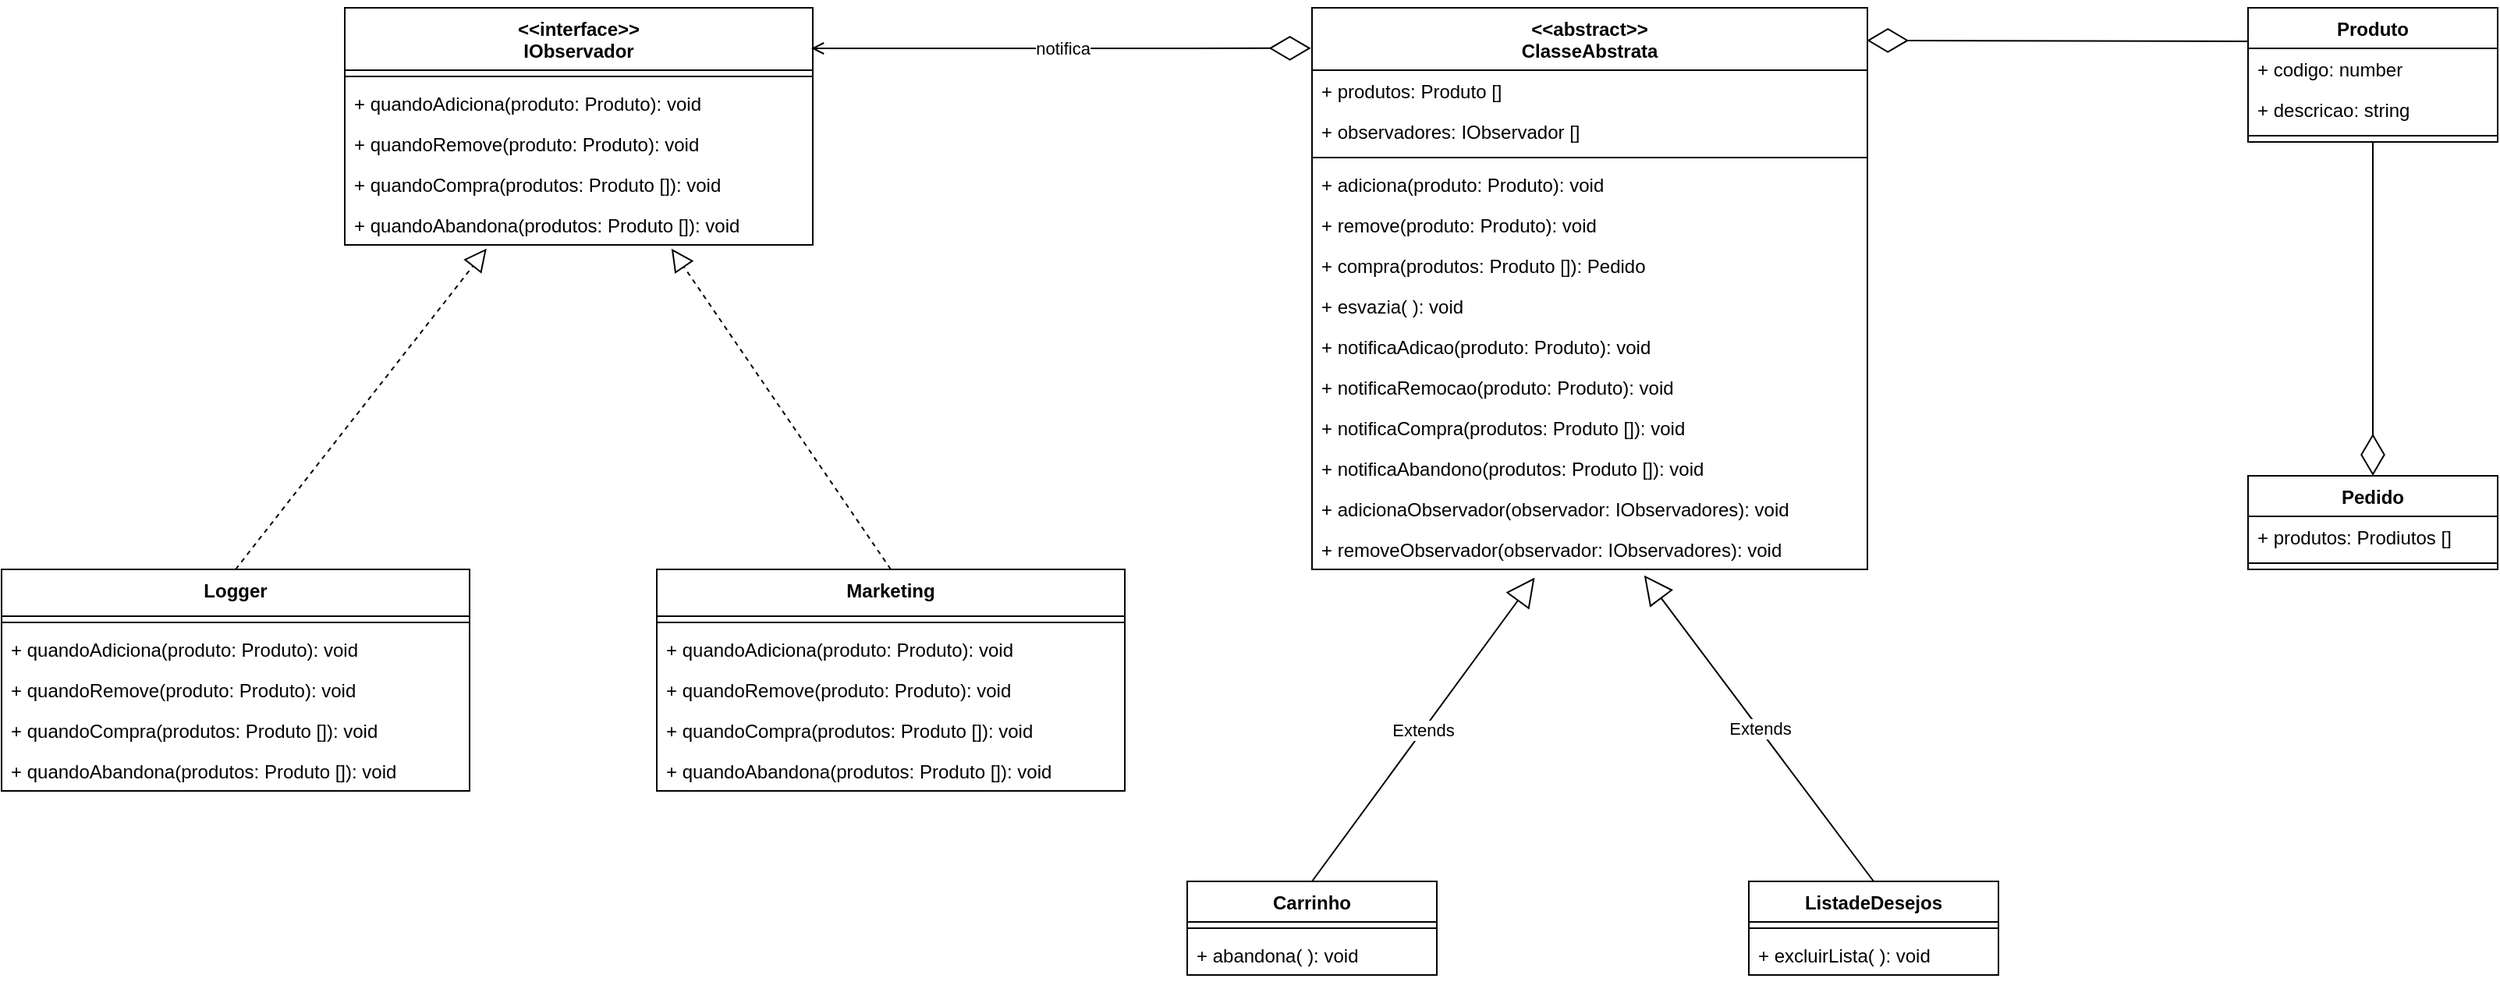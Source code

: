 <mxfile version="13.8.2" type="device"><diagram id="tEhihIEpnCSHaci2Pwks" name="Page-1"><mxGraphModel dx="2563" dy="2093" grid="1" gridSize="10" guides="1" tooltips="1" connect="1" arrows="1" fold="1" page="1" pageScale="1" pageWidth="827" pageHeight="1169" math="0" shadow="0"><root><mxCell id="0"/><mxCell id="1" parent="0"/><mxCell id="Hg4DrlZLeK08SlpGfj2v-16" value="Produto&#xA;" style="swimlane;fontStyle=1;align=center;verticalAlign=top;childLayout=stackLayout;horizontal=1;startSize=26;horizontalStack=0;resizeParent=1;resizeParentMax=0;resizeLast=0;collapsible=1;marginBottom=0;" parent="1" vertex="1"><mxGeometry x="760" width="160" height="86" as="geometry"/></mxCell><mxCell id="Hg4DrlZLeK08SlpGfj2v-17" value="+ codigo: number" style="text;strokeColor=none;fillColor=none;align=left;verticalAlign=top;spacingLeft=4;spacingRight=4;overflow=hidden;rotatable=0;points=[[0,0.5],[1,0.5]];portConstraint=eastwest;" parent="Hg4DrlZLeK08SlpGfj2v-16" vertex="1"><mxGeometry y="26" width="160" height="26" as="geometry"/></mxCell><mxCell id="Hg4DrlZLeK08SlpGfj2v-20" value="+ descricao: string" style="text;strokeColor=none;fillColor=none;align=left;verticalAlign=top;spacingLeft=4;spacingRight=4;overflow=hidden;rotatable=0;points=[[0,0.5],[1,0.5]];portConstraint=eastwest;" parent="Hg4DrlZLeK08SlpGfj2v-16" vertex="1"><mxGeometry y="52" width="160" height="26" as="geometry"/></mxCell><mxCell id="Hg4DrlZLeK08SlpGfj2v-18" value="" style="line;strokeWidth=1;fillColor=none;align=left;verticalAlign=middle;spacingTop=-1;spacingLeft=3;spacingRight=3;rotatable=0;labelPosition=right;points=[];portConstraint=eastwest;" parent="Hg4DrlZLeK08SlpGfj2v-16" vertex="1"><mxGeometry y="78" width="160" height="8" as="geometry"/></mxCell><mxCell id="Hg4DrlZLeK08SlpGfj2v-1" value="&lt;&lt;abstract&gt;&gt;&#xA;ClasseAbstrata&#xA;" style="swimlane;fontStyle=1;align=center;verticalAlign=top;childLayout=stackLayout;horizontal=1;startSize=40;horizontalStack=0;resizeParent=1;resizeParentMax=0;resizeLast=0;collapsible=1;marginBottom=0;" parent="1" vertex="1"><mxGeometry x="160" width="356" height="360" as="geometry"/></mxCell><mxCell id="Hg4DrlZLeK08SlpGfj2v-2" value="+ produtos: Produto []" style="text;strokeColor=none;fillColor=none;align=left;verticalAlign=top;spacingLeft=4;spacingRight=4;overflow=hidden;rotatable=0;points=[[0,0.5],[1,0.5]];portConstraint=eastwest;" parent="Hg4DrlZLeK08SlpGfj2v-1" vertex="1"><mxGeometry y="40" width="356" height="26" as="geometry"/></mxCell><mxCell id="Hg4DrlZLeK08SlpGfj2v-5" value="+ observadores: IObservador []" style="text;strokeColor=none;fillColor=none;align=left;verticalAlign=top;spacingLeft=4;spacingRight=4;overflow=hidden;rotatable=0;points=[[0,0.5],[1,0.5]];portConstraint=eastwest;" parent="Hg4DrlZLeK08SlpGfj2v-1" vertex="1"><mxGeometry y="66" width="356" height="26" as="geometry"/></mxCell><mxCell id="Hg4DrlZLeK08SlpGfj2v-3" value="" style="line;strokeWidth=1;fillColor=none;align=left;verticalAlign=middle;spacingTop=-1;spacingLeft=3;spacingRight=3;rotatable=0;labelPosition=right;points=[];portConstraint=eastwest;" parent="Hg4DrlZLeK08SlpGfj2v-1" vertex="1"><mxGeometry y="92" width="356" height="8" as="geometry"/></mxCell><mxCell id="Hg4DrlZLeK08SlpGfj2v-4" value="+ adiciona(produto: Produto): void" style="text;strokeColor=none;fillColor=none;align=left;verticalAlign=top;spacingLeft=4;spacingRight=4;overflow=hidden;rotatable=0;points=[[0,0.5],[1,0.5]];portConstraint=eastwest;" parent="Hg4DrlZLeK08SlpGfj2v-1" vertex="1"><mxGeometry y="100" width="356" height="26" as="geometry"/></mxCell><mxCell id="Hg4DrlZLeK08SlpGfj2v-6" value="+ remove(produto: Produto): void&#xA;" style="text;strokeColor=none;fillColor=none;align=left;verticalAlign=top;spacingLeft=4;spacingRight=4;overflow=hidden;rotatable=0;points=[[0,0.5],[1,0.5]];portConstraint=eastwest;" parent="Hg4DrlZLeK08SlpGfj2v-1" vertex="1"><mxGeometry y="126" width="356" height="26" as="geometry"/></mxCell><mxCell id="Hg4DrlZLeK08SlpGfj2v-7" value="+ compra(produtos: Produto []): Pedido" style="text;strokeColor=none;fillColor=none;align=left;verticalAlign=top;spacingLeft=4;spacingRight=4;overflow=hidden;rotatable=0;points=[[0,0.5],[1,0.5]];portConstraint=eastwest;" parent="Hg4DrlZLeK08SlpGfj2v-1" vertex="1"><mxGeometry y="152" width="356" height="26" as="geometry"/></mxCell><mxCell id="Hg4DrlZLeK08SlpGfj2v-8" value="+ esvazia( ): void" style="text;strokeColor=none;fillColor=none;align=left;verticalAlign=top;spacingLeft=4;spacingRight=4;overflow=hidden;rotatable=0;points=[[0,0.5],[1,0.5]];portConstraint=eastwest;" parent="Hg4DrlZLeK08SlpGfj2v-1" vertex="1"><mxGeometry y="178" width="356" height="26" as="geometry"/></mxCell><mxCell id="Hg4DrlZLeK08SlpGfj2v-10" value="+ notificaAdicao(produto: Produto): void&#xA;" style="text;strokeColor=none;fillColor=none;align=left;verticalAlign=top;spacingLeft=4;spacingRight=4;overflow=hidden;rotatable=0;points=[[0,0.5],[1,0.5]];portConstraint=eastwest;" parent="Hg4DrlZLeK08SlpGfj2v-1" vertex="1"><mxGeometry y="204" width="356" height="26" as="geometry"/></mxCell><mxCell id="Hg4DrlZLeK08SlpGfj2v-11" value="+ notificaRemocao(produto: Produto): void&#xA;" style="text;strokeColor=none;fillColor=none;align=left;verticalAlign=top;spacingLeft=4;spacingRight=4;overflow=hidden;rotatable=0;points=[[0,0.5],[1,0.5]];portConstraint=eastwest;" parent="Hg4DrlZLeK08SlpGfj2v-1" vertex="1"><mxGeometry y="230" width="356" height="26" as="geometry"/></mxCell><mxCell id="Hg4DrlZLeK08SlpGfj2v-12" value="+ notificaCompra(produtos: Produto []): void" style="text;strokeColor=none;fillColor=none;align=left;verticalAlign=top;spacingLeft=4;spacingRight=4;overflow=hidden;rotatable=0;points=[[0,0.5],[1,0.5]];portConstraint=eastwest;" parent="Hg4DrlZLeK08SlpGfj2v-1" vertex="1"><mxGeometry y="256" width="356" height="26" as="geometry"/></mxCell><mxCell id="Hg4DrlZLeK08SlpGfj2v-13" value="+ notificaAbandono(produtos: Produto []): void" style="text;strokeColor=none;fillColor=none;align=left;verticalAlign=top;spacingLeft=4;spacingRight=4;overflow=hidden;rotatable=0;points=[[0,0.5],[1,0.5]];portConstraint=eastwest;" parent="Hg4DrlZLeK08SlpGfj2v-1" vertex="1"><mxGeometry y="282" width="356" height="26" as="geometry"/></mxCell><mxCell id="Hg4DrlZLeK08SlpGfj2v-14" value="+ adicionaObservador(observador: IObservadores): void&#xA;" style="text;strokeColor=none;fillColor=none;align=left;verticalAlign=top;spacingLeft=4;spacingRight=4;overflow=hidden;rotatable=0;points=[[0,0.5],[1,0.5]];portConstraint=eastwest;" parent="Hg4DrlZLeK08SlpGfj2v-1" vertex="1"><mxGeometry y="308" width="356" height="26" as="geometry"/></mxCell><mxCell id="Hg4DrlZLeK08SlpGfj2v-15" value="+ removeObservador(observador: IObservadores): void" style="text;strokeColor=none;fillColor=none;align=left;verticalAlign=top;spacingLeft=4;spacingRight=4;overflow=hidden;rotatable=0;points=[[0,0.5],[1,0.5]];portConstraint=eastwest;" parent="Hg4DrlZLeK08SlpGfj2v-1" vertex="1"><mxGeometry y="334" width="356" height="26" as="geometry"/></mxCell><mxCell id="Hg4DrlZLeK08SlpGfj2v-26" value="" style="endArrow=diamondThin;endFill=0;endSize=24;html=1;exitX=0;exitY=0.25;exitDx=0;exitDy=0;entryX=0.999;entryY=0.058;entryDx=0;entryDy=0;entryPerimeter=0;" parent="1" source="Hg4DrlZLeK08SlpGfj2v-16" target="Hg4DrlZLeK08SlpGfj2v-1" edge="1"><mxGeometry width="160" relative="1" as="geometry"><mxPoint x="360" y="200" as="sourcePoint"/><mxPoint x="520" y="200" as="targetPoint"/></mxGeometry></mxCell><mxCell id="Hg4DrlZLeK08SlpGfj2v-27" value="" style="endArrow=diamondThin;endFill=0;endSize=24;html=1;entryX=0.5;entryY=0;entryDx=0;entryDy=0;exitX=0.5;exitY=1;exitDx=0;exitDy=0;" parent="1" source="Hg4DrlZLeK08SlpGfj2v-16" target="Hg4DrlZLeK08SlpGfj2v-21" edge="1"><mxGeometry width="160" relative="1" as="geometry"><mxPoint x="360" y="200" as="sourcePoint"/><mxPoint x="520" y="200" as="targetPoint"/></mxGeometry></mxCell><mxCell id="Hg4DrlZLeK08SlpGfj2v-21" value="Pedido" style="swimlane;fontStyle=1;align=center;verticalAlign=top;childLayout=stackLayout;horizontal=1;startSize=26;horizontalStack=0;resizeParent=1;resizeParentMax=0;resizeLast=0;collapsible=1;marginBottom=0;" parent="1" vertex="1"><mxGeometry x="760" y="300" width="160" height="60" as="geometry"/></mxCell><mxCell id="Hg4DrlZLeK08SlpGfj2v-22" value="+ produtos: Prodiutos []" style="text;strokeColor=none;fillColor=none;align=left;verticalAlign=top;spacingLeft=4;spacingRight=4;overflow=hidden;rotatable=0;points=[[0,0.5],[1,0.5]];portConstraint=eastwest;" parent="Hg4DrlZLeK08SlpGfj2v-21" vertex="1"><mxGeometry y="26" width="160" height="26" as="geometry"/></mxCell><mxCell id="Hg4DrlZLeK08SlpGfj2v-23" value="" style="line;strokeWidth=1;fillColor=none;align=left;verticalAlign=middle;spacingTop=-1;spacingLeft=3;spacingRight=3;rotatable=0;labelPosition=right;points=[];portConstraint=eastwest;" parent="Hg4DrlZLeK08SlpGfj2v-21" vertex="1"><mxGeometry y="52" width="160" height="8" as="geometry"/></mxCell><mxCell id="Hg4DrlZLeK08SlpGfj2v-28" value="ListadeDesejos" style="swimlane;fontStyle=1;align=center;verticalAlign=top;childLayout=stackLayout;horizontal=1;startSize=26;horizontalStack=0;resizeParent=1;resizeParentMax=0;resizeLast=0;collapsible=1;marginBottom=0;" parent="1" vertex="1"><mxGeometry x="440" y="560" width="160" height="60" as="geometry"/></mxCell><mxCell id="Hg4DrlZLeK08SlpGfj2v-30" value="" style="line;strokeWidth=1;fillColor=none;align=left;verticalAlign=middle;spacingTop=-1;spacingLeft=3;spacingRight=3;rotatable=0;labelPosition=right;points=[];portConstraint=eastwest;" parent="Hg4DrlZLeK08SlpGfj2v-28" vertex="1"><mxGeometry y="26" width="160" height="8" as="geometry"/></mxCell><mxCell id="Hg4DrlZLeK08SlpGfj2v-31" value="+ excluirLista( ): void" style="text;strokeColor=none;fillColor=none;align=left;verticalAlign=top;spacingLeft=4;spacingRight=4;overflow=hidden;rotatable=0;points=[[0,0.5],[1,0.5]];portConstraint=eastwest;" parent="Hg4DrlZLeK08SlpGfj2v-28" vertex="1"><mxGeometry y="34" width="160" height="26" as="geometry"/></mxCell><mxCell id="Hg4DrlZLeK08SlpGfj2v-32" value="Carrinho" style="swimlane;fontStyle=1;align=center;verticalAlign=top;childLayout=stackLayout;horizontal=1;startSize=26;horizontalStack=0;resizeParent=1;resizeParentMax=0;resizeLast=0;collapsible=1;marginBottom=0;" parent="1" vertex="1"><mxGeometry x="80" y="560" width="160" height="60" as="geometry"/></mxCell><mxCell id="Hg4DrlZLeK08SlpGfj2v-34" value="" style="line;strokeWidth=1;fillColor=none;align=left;verticalAlign=middle;spacingTop=-1;spacingLeft=3;spacingRight=3;rotatable=0;labelPosition=right;points=[];portConstraint=eastwest;" parent="Hg4DrlZLeK08SlpGfj2v-32" vertex="1"><mxGeometry y="26" width="160" height="8" as="geometry"/></mxCell><mxCell id="Hg4DrlZLeK08SlpGfj2v-35" value="+ abandona( ): void" style="text;strokeColor=none;fillColor=none;align=left;verticalAlign=top;spacingLeft=4;spacingRight=4;overflow=hidden;rotatable=0;points=[[0,0.5],[1,0.5]];portConstraint=eastwest;" parent="Hg4DrlZLeK08SlpGfj2v-32" vertex="1"><mxGeometry y="34" width="160" height="26" as="geometry"/></mxCell><mxCell id="Hg4DrlZLeK08SlpGfj2v-36" value="Extends" style="endArrow=block;endSize=16;endFill=0;html=1;exitX=0.5;exitY=0;exitDx=0;exitDy=0;entryX=0.401;entryY=1.203;entryDx=0;entryDy=0;entryPerimeter=0;" parent="1" source="Hg4DrlZLeK08SlpGfj2v-32" target="Hg4DrlZLeK08SlpGfj2v-15" edge="1"><mxGeometry width="160" relative="1" as="geometry"><mxPoint x="290" y="370" as="sourcePoint"/><mxPoint x="450" y="370" as="targetPoint"/></mxGeometry></mxCell><mxCell id="Hg4DrlZLeK08SlpGfj2v-37" value="Extends" style="endArrow=block;endSize=16;endFill=0;html=1;exitX=0.5;exitY=0;exitDx=0;exitDy=0;entryX=0.598;entryY=1.148;entryDx=0;entryDy=0;entryPerimeter=0;" parent="1" source="Hg4DrlZLeK08SlpGfj2v-28" target="Hg4DrlZLeK08SlpGfj2v-15" edge="1"><mxGeometry width="160" relative="1" as="geometry"><mxPoint x="290" y="370" as="sourcePoint"/><mxPoint x="450" y="370" as="targetPoint"/></mxGeometry></mxCell><mxCell id="15q0CDgywUomd0iVphZ5-1" value="&lt;&lt;interface&gt;&gt;&#xA;IObservador" style="swimlane;fontStyle=1;align=center;verticalAlign=top;childLayout=stackLayout;horizontal=1;startSize=40;horizontalStack=0;resizeParent=1;resizeParentMax=0;resizeLast=0;collapsible=1;marginBottom=0;" vertex="1" parent="1"><mxGeometry x="-460" width="300" height="152" as="geometry"/></mxCell><mxCell id="15q0CDgywUomd0iVphZ5-3" value="" style="line;strokeWidth=1;fillColor=none;align=left;verticalAlign=middle;spacingTop=-1;spacingLeft=3;spacingRight=3;rotatable=0;labelPosition=right;points=[];portConstraint=eastwest;" vertex="1" parent="15q0CDgywUomd0iVphZ5-1"><mxGeometry y="40" width="300" height="8" as="geometry"/></mxCell><mxCell id="15q0CDgywUomd0iVphZ5-4" value="+ quandoAdiciona(produto: Produto): void" style="text;strokeColor=none;fillColor=none;align=left;verticalAlign=top;spacingLeft=4;spacingRight=4;overflow=hidden;rotatable=0;points=[[0,0.5],[1,0.5]];portConstraint=eastwest;" vertex="1" parent="15q0CDgywUomd0iVphZ5-1"><mxGeometry y="48" width="300" height="26" as="geometry"/></mxCell><mxCell id="15q0CDgywUomd0iVphZ5-8" value="+ quandoRemove(produto: Produto): void" style="text;strokeColor=none;fillColor=none;align=left;verticalAlign=top;spacingLeft=4;spacingRight=4;overflow=hidden;rotatable=0;points=[[0,0.5],[1,0.5]];portConstraint=eastwest;" vertex="1" parent="15q0CDgywUomd0iVphZ5-1"><mxGeometry y="74" width="300" height="26" as="geometry"/></mxCell><mxCell id="15q0CDgywUomd0iVphZ5-9" value="+ quandoCompra(produtos: Produto []): void" style="text;strokeColor=none;fillColor=none;align=left;verticalAlign=top;spacingLeft=4;spacingRight=4;overflow=hidden;rotatable=0;points=[[0,0.5],[1,0.5]];portConstraint=eastwest;" vertex="1" parent="15q0CDgywUomd0iVphZ5-1"><mxGeometry y="100" width="300" height="26" as="geometry"/></mxCell><mxCell id="15q0CDgywUomd0iVphZ5-10" value="+ quandoAbandona(produtos: Produto []): void" style="text;strokeColor=none;fillColor=none;align=left;verticalAlign=top;spacingLeft=4;spacingRight=4;overflow=hidden;rotatable=0;points=[[0,0.5],[1,0.5]];portConstraint=eastwest;" vertex="1" parent="15q0CDgywUomd0iVphZ5-1"><mxGeometry y="126" width="300" height="26" as="geometry"/></mxCell><mxCell id="15q0CDgywUomd0iVphZ5-11" value="Marketing" style="swimlane;fontStyle=1;align=center;verticalAlign=top;childLayout=stackLayout;horizontal=1;startSize=30;horizontalStack=0;resizeParent=1;resizeParentMax=0;resizeLast=0;collapsible=1;marginBottom=0;" vertex="1" parent="1"><mxGeometry x="-260" y="360" width="300" height="142" as="geometry"/></mxCell><mxCell id="15q0CDgywUomd0iVphZ5-12" value="" style="line;strokeWidth=1;fillColor=none;align=left;verticalAlign=middle;spacingTop=-1;spacingLeft=3;spacingRight=3;rotatable=0;labelPosition=right;points=[];portConstraint=eastwest;" vertex="1" parent="15q0CDgywUomd0iVphZ5-11"><mxGeometry y="30" width="300" height="8" as="geometry"/></mxCell><mxCell id="15q0CDgywUomd0iVphZ5-13" value="+ quandoAdiciona(produto: Produto): void" style="text;strokeColor=none;fillColor=none;align=left;verticalAlign=top;spacingLeft=4;spacingRight=4;overflow=hidden;rotatable=0;points=[[0,0.5],[1,0.5]];portConstraint=eastwest;" vertex="1" parent="15q0CDgywUomd0iVphZ5-11"><mxGeometry y="38" width="300" height="26" as="geometry"/></mxCell><mxCell id="15q0CDgywUomd0iVphZ5-14" value="+ quandoRemove(produto: Produto): void" style="text;strokeColor=none;fillColor=none;align=left;verticalAlign=top;spacingLeft=4;spacingRight=4;overflow=hidden;rotatable=0;points=[[0,0.5],[1,0.5]];portConstraint=eastwest;" vertex="1" parent="15q0CDgywUomd0iVphZ5-11"><mxGeometry y="64" width="300" height="26" as="geometry"/></mxCell><mxCell id="15q0CDgywUomd0iVphZ5-15" value="+ quandoCompra(produtos: Produto []): void" style="text;strokeColor=none;fillColor=none;align=left;verticalAlign=top;spacingLeft=4;spacingRight=4;overflow=hidden;rotatable=0;points=[[0,0.5],[1,0.5]];portConstraint=eastwest;" vertex="1" parent="15q0CDgywUomd0iVphZ5-11"><mxGeometry y="90" width="300" height="26" as="geometry"/></mxCell><mxCell id="15q0CDgywUomd0iVphZ5-16" value="+ quandoAbandona(produtos: Produto []): void" style="text;strokeColor=none;fillColor=none;align=left;verticalAlign=top;spacingLeft=4;spacingRight=4;overflow=hidden;rotatable=0;points=[[0,0.5],[1,0.5]];portConstraint=eastwest;" vertex="1" parent="15q0CDgywUomd0iVphZ5-11"><mxGeometry y="116" width="300" height="26" as="geometry"/></mxCell><mxCell id="15q0CDgywUomd0iVphZ5-17" value="Logger" style="swimlane;fontStyle=1;align=center;verticalAlign=top;childLayout=stackLayout;horizontal=1;startSize=30;horizontalStack=0;resizeParent=1;resizeParentMax=0;resizeLast=0;collapsible=1;marginBottom=0;" vertex="1" parent="1"><mxGeometry x="-680" y="360" width="300" height="142" as="geometry"/></mxCell><mxCell id="15q0CDgywUomd0iVphZ5-18" value="" style="line;strokeWidth=1;fillColor=none;align=left;verticalAlign=middle;spacingTop=-1;spacingLeft=3;spacingRight=3;rotatable=0;labelPosition=right;points=[];portConstraint=eastwest;" vertex="1" parent="15q0CDgywUomd0iVphZ5-17"><mxGeometry y="30" width="300" height="8" as="geometry"/></mxCell><mxCell id="15q0CDgywUomd0iVphZ5-19" value="+ quandoAdiciona(produto: Produto): void" style="text;strokeColor=none;fillColor=none;align=left;verticalAlign=top;spacingLeft=4;spacingRight=4;overflow=hidden;rotatable=0;points=[[0,0.5],[1,0.5]];portConstraint=eastwest;" vertex="1" parent="15q0CDgywUomd0iVphZ5-17"><mxGeometry y="38" width="300" height="26" as="geometry"/></mxCell><mxCell id="15q0CDgywUomd0iVphZ5-20" value="+ quandoRemove(produto: Produto): void" style="text;strokeColor=none;fillColor=none;align=left;verticalAlign=top;spacingLeft=4;spacingRight=4;overflow=hidden;rotatable=0;points=[[0,0.5],[1,0.5]];portConstraint=eastwest;" vertex="1" parent="15q0CDgywUomd0iVphZ5-17"><mxGeometry y="64" width="300" height="26" as="geometry"/></mxCell><mxCell id="15q0CDgywUomd0iVphZ5-21" value="+ quandoCompra(produtos: Produto []): void" style="text;strokeColor=none;fillColor=none;align=left;verticalAlign=top;spacingLeft=4;spacingRight=4;overflow=hidden;rotatable=0;points=[[0,0.5],[1,0.5]];portConstraint=eastwest;" vertex="1" parent="15q0CDgywUomd0iVphZ5-17"><mxGeometry y="90" width="300" height="26" as="geometry"/></mxCell><mxCell id="15q0CDgywUomd0iVphZ5-22" value="+ quandoAbandona(produtos: Produto []): void" style="text;strokeColor=none;fillColor=none;align=left;verticalAlign=top;spacingLeft=4;spacingRight=4;overflow=hidden;rotatable=0;points=[[0,0.5],[1,0.5]];portConstraint=eastwest;" vertex="1" parent="15q0CDgywUomd0iVphZ5-17"><mxGeometry y="116" width="300" height="26" as="geometry"/></mxCell><mxCell id="15q0CDgywUomd0iVphZ5-23" value="" style="endArrow=block;dashed=1;endFill=0;endSize=12;html=1;exitX=0.5;exitY=0;exitDx=0;exitDy=0;entryX=0.698;entryY=1.09;entryDx=0;entryDy=0;entryPerimeter=0;" edge="1" parent="1" source="15q0CDgywUomd0iVphZ5-11" target="15q0CDgywUomd0iVphZ5-10"><mxGeometry width="160" relative="1" as="geometry"><mxPoint x="-200" y="300" as="sourcePoint"/><mxPoint x="-230" y="160" as="targetPoint"/></mxGeometry></mxCell><mxCell id="15q0CDgywUomd0iVphZ5-24" value="" style="endArrow=block;dashed=1;endFill=0;endSize=12;html=1;exitX=0.5;exitY=0;exitDx=0;exitDy=0;entryX=0.303;entryY=1.09;entryDx=0;entryDy=0;entryPerimeter=0;" edge="1" parent="1" source="15q0CDgywUomd0iVphZ5-17" target="15q0CDgywUomd0iVphZ5-10"><mxGeometry width="160" relative="1" as="geometry"><mxPoint x="-200" y="300" as="sourcePoint"/><mxPoint x="-40" y="300" as="targetPoint"/></mxGeometry></mxCell><mxCell id="15q0CDgywUomd0iVphZ5-26" value="" style="endArrow=diamondThin;endFill=0;endSize=24;html=1;entryX=-0.002;entryY=0.072;entryDx=0;entryDy=0;entryPerimeter=0;startArrow=open;startFill=0;" edge="1" parent="1" target="Hg4DrlZLeK08SlpGfj2v-1"><mxGeometry width="160" relative="1" as="geometry"><mxPoint x="-161" y="26" as="sourcePoint"/><mxPoint x="-20" y="300" as="targetPoint"/></mxGeometry></mxCell><mxCell id="15q0CDgywUomd0iVphZ5-27" value="notifica" style="edgeLabel;html=1;align=center;verticalAlign=middle;resizable=0;points=[];" vertex="1" connectable="0" parent="15q0CDgywUomd0iVphZ5-26"><mxGeometry x="-0.252" y="-2" relative="1" as="geometry"><mxPoint x="41" y="-1.97" as="offset"/></mxGeometry></mxCell></root></mxGraphModel></diagram></mxfile>